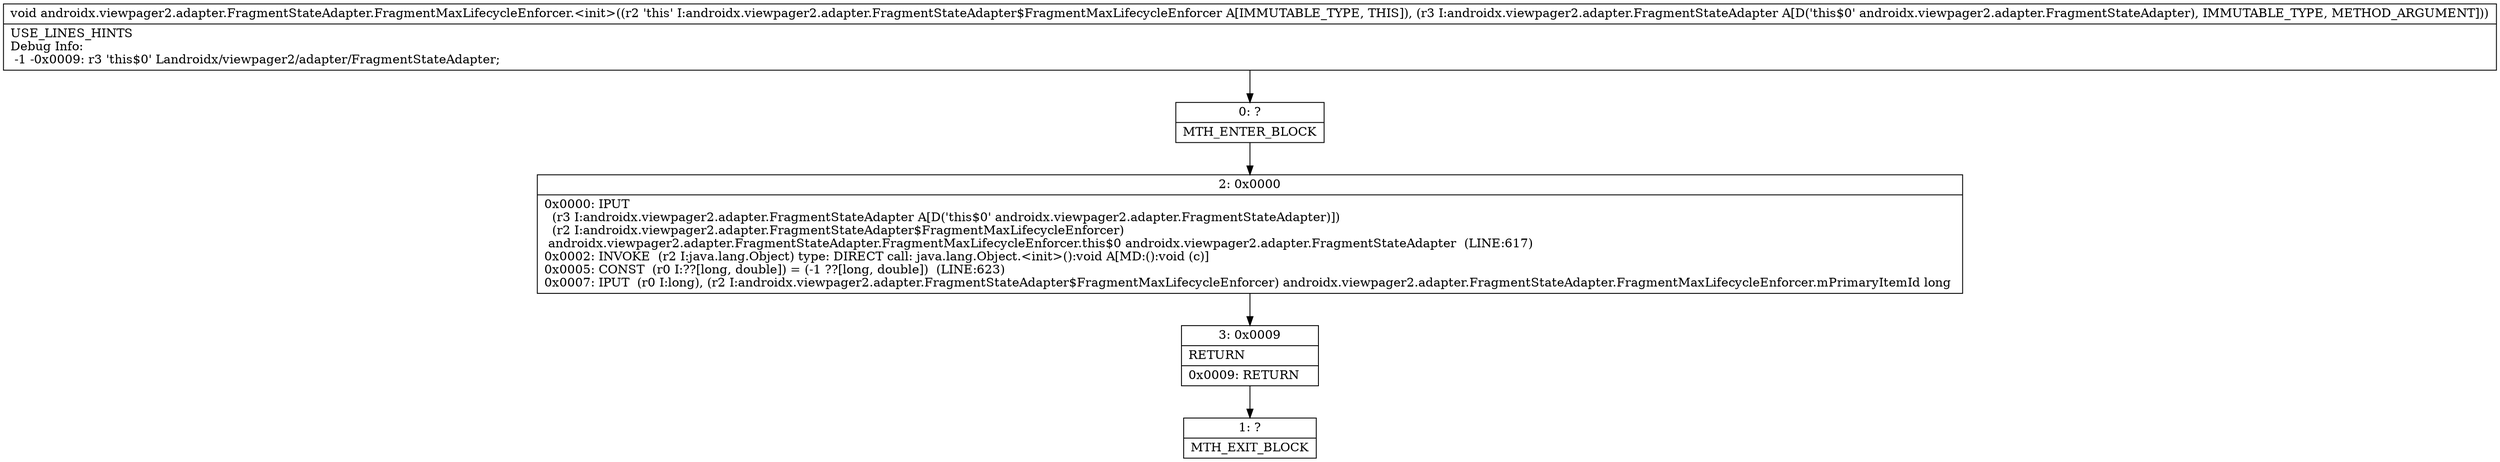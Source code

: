digraph "CFG forandroidx.viewpager2.adapter.FragmentStateAdapter.FragmentMaxLifecycleEnforcer.\<init\>(Landroidx\/viewpager2\/adapter\/FragmentStateAdapter;)V" {
Node_0 [shape=record,label="{0\:\ ?|MTH_ENTER_BLOCK\l}"];
Node_2 [shape=record,label="{2\:\ 0x0000|0x0000: IPUT  \l  (r3 I:androidx.viewpager2.adapter.FragmentStateAdapter A[D('this$0' androidx.viewpager2.adapter.FragmentStateAdapter)])\l  (r2 I:androidx.viewpager2.adapter.FragmentStateAdapter$FragmentMaxLifecycleEnforcer)\l androidx.viewpager2.adapter.FragmentStateAdapter.FragmentMaxLifecycleEnforcer.this$0 androidx.viewpager2.adapter.FragmentStateAdapter  (LINE:617)\l0x0002: INVOKE  (r2 I:java.lang.Object) type: DIRECT call: java.lang.Object.\<init\>():void A[MD:():void (c)]\l0x0005: CONST  (r0 I:??[long, double]) = (\-1 ??[long, double])  (LINE:623)\l0x0007: IPUT  (r0 I:long), (r2 I:androidx.viewpager2.adapter.FragmentStateAdapter$FragmentMaxLifecycleEnforcer) androidx.viewpager2.adapter.FragmentStateAdapter.FragmentMaxLifecycleEnforcer.mPrimaryItemId long \l}"];
Node_3 [shape=record,label="{3\:\ 0x0009|RETURN\l|0x0009: RETURN   \l}"];
Node_1 [shape=record,label="{1\:\ ?|MTH_EXIT_BLOCK\l}"];
MethodNode[shape=record,label="{void androidx.viewpager2.adapter.FragmentStateAdapter.FragmentMaxLifecycleEnforcer.\<init\>((r2 'this' I:androidx.viewpager2.adapter.FragmentStateAdapter$FragmentMaxLifecycleEnforcer A[IMMUTABLE_TYPE, THIS]), (r3 I:androidx.viewpager2.adapter.FragmentStateAdapter A[D('this$0' androidx.viewpager2.adapter.FragmentStateAdapter), IMMUTABLE_TYPE, METHOD_ARGUMENT]))  | USE_LINES_HINTS\lDebug Info:\l  \-1 \-0x0009: r3 'this$0' Landroidx\/viewpager2\/adapter\/FragmentStateAdapter;\l}"];
MethodNode -> Node_0;Node_0 -> Node_2;
Node_2 -> Node_3;
Node_3 -> Node_1;
}

